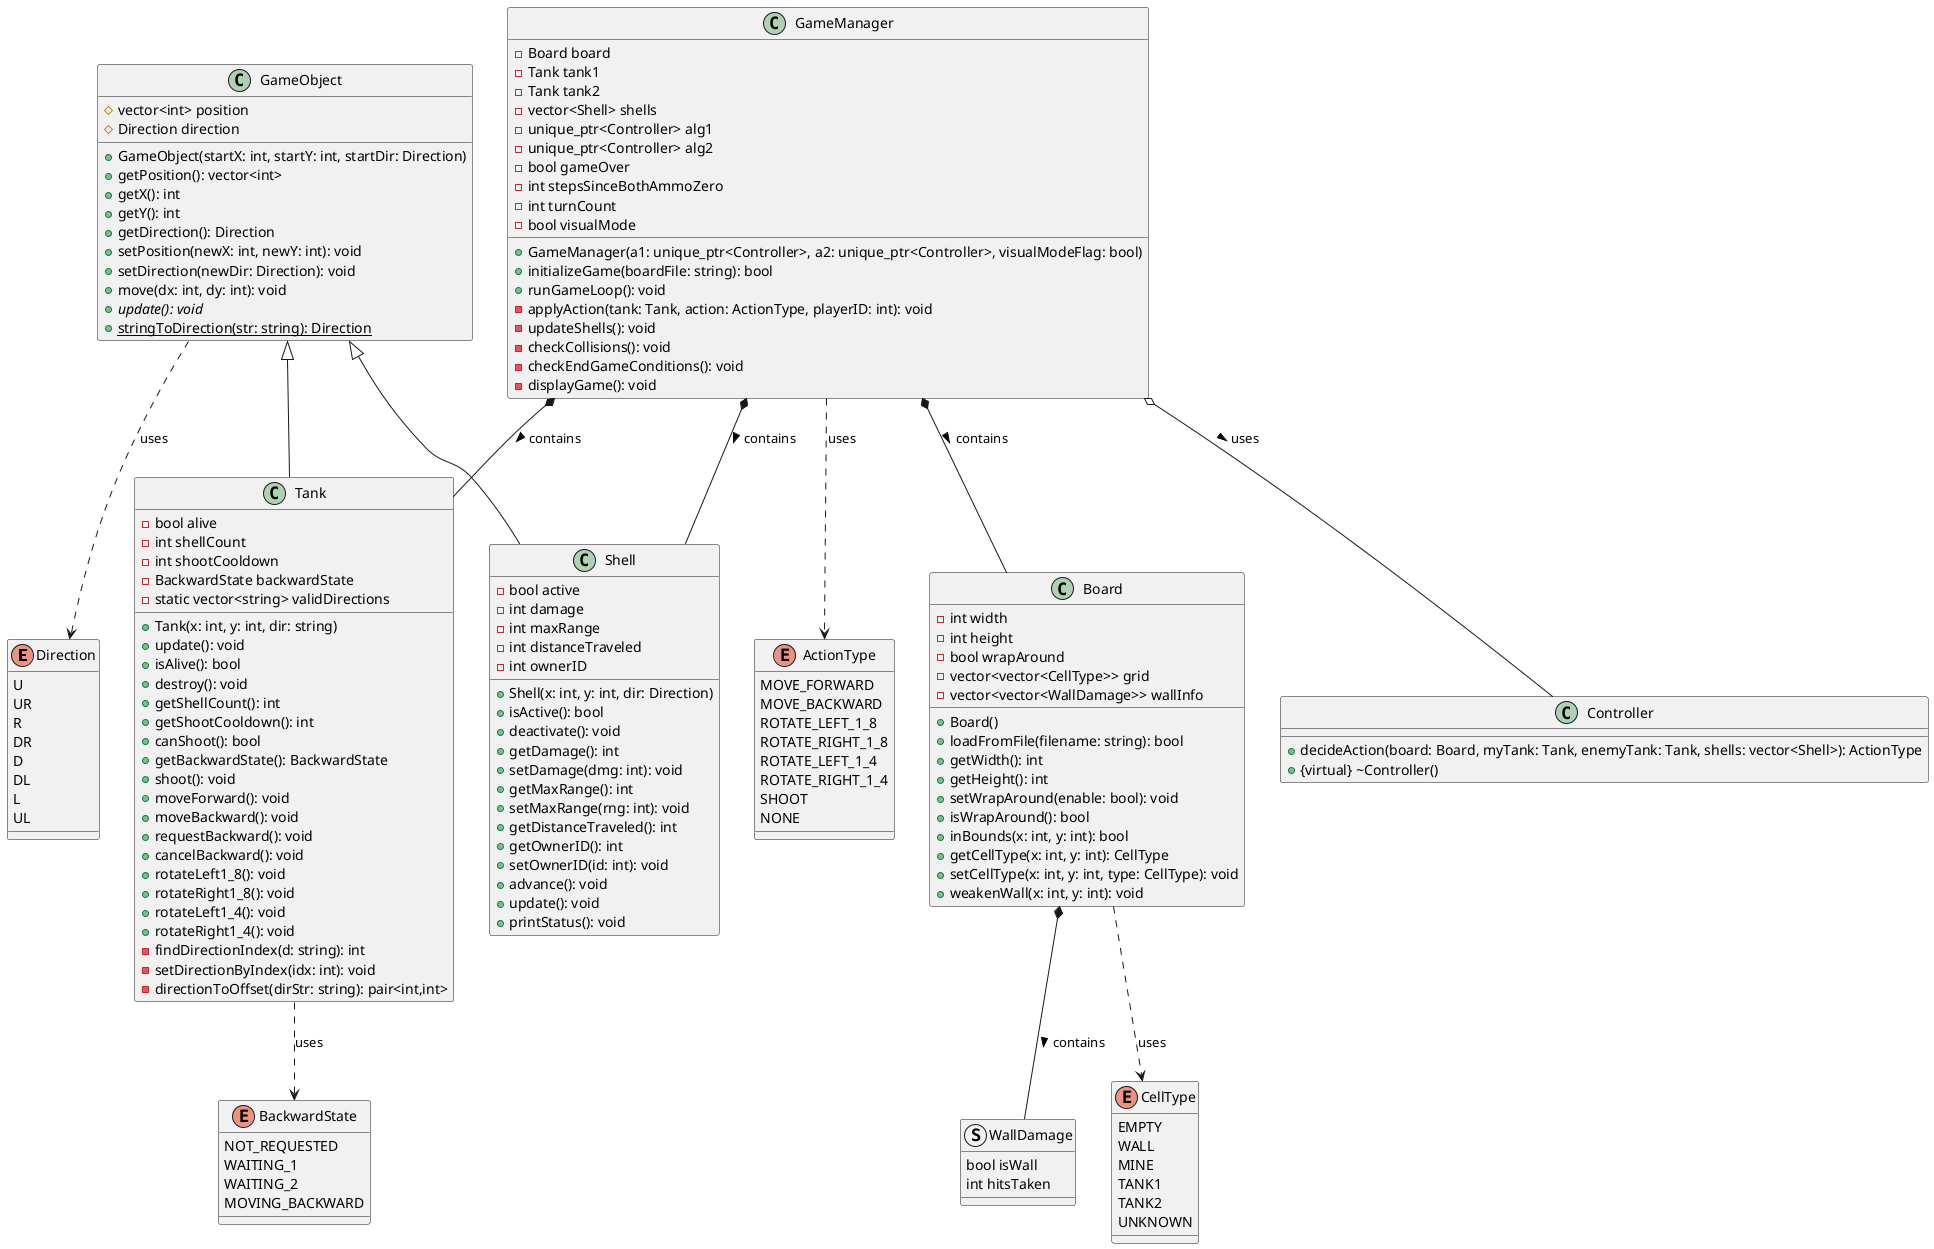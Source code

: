 @startuml TankGameClassDiagram

' Enumerations
enum Direction {
    U
    UR
    R
    DR
    D
    DL
    L
    UL
}

enum CellType {
    EMPTY
    WALL
    MINE
    TANK1
    TANK2
    UNKNOWN
}

enum ActionType {
    MOVE_FORWARD
    MOVE_BACKWARD
    ROTATE_LEFT_1_8
    ROTATE_RIGHT_1_8
    ROTATE_LEFT_1_4
    ROTATE_RIGHT_1_4
    SHOOT
    NONE
}

enum BackwardState {
    NOT_REQUESTED
    WAITING_1
    WAITING_2
    MOVING_BACKWARD
}

' Base class
class GameObject {
    # vector<int> position
    # Direction direction
    
    + GameObject(startX: int, startY: int, startDir: Direction)
    + getPosition(): vector<int>
    + getX(): int
    + getY(): int
    + getDirection(): Direction
    + setPosition(newX: int, newY: int): void
    + setDirection(newDir: Direction): void
    + move(dx: int, dy: int): void
    + {abstract} update(): void
    + {static} stringToDirection(str: string): Direction
}

' Tank class
class Tank {
    - bool alive
    - int shellCount
    - int shootCooldown
    - BackwardState backwardState
    - static vector<string> validDirections
    
    + Tank(x: int, y: int, dir: string)
    + update(): void
    + isAlive(): bool
    + destroy(): void
    + getShellCount(): int
    + getShootCooldown(): int
    + canShoot(): bool
    + getBackwardState(): BackwardState
    + shoot(): void
    + moveForward(): void
    + moveBackward(): void
    + requestBackward(): void
    + cancelBackward(): void
    + rotateLeft1_8(): void
    + rotateRight1_8(): void
    + rotateLeft1_4(): void
    + rotateRight1_4(): void
    - findDirectionIndex(d: string): int
    - setDirectionByIndex(idx: int): void
    - directionToOffset(dirStr: string): pair<int,int>
}

' Shell class
class Shell {
    - bool active
    - int damage
    - int maxRange
    - int distanceTraveled
    - int ownerID
    
    + Shell(x: int, y: int, dir: Direction)
    + isActive(): bool
    + deactivate(): void
    + getDamage(): int
    + setDamage(dmg: int): void
    + getMaxRange(): int
    + setMaxRange(rng: int): void
    + getDistanceTraveled(): int
    + getOwnerID(): int
    + setOwnerID(id: int): void
    + advance(): void
    + update(): void
    + printStatus(): void
}

' Board class
class Board {
    - int width
    - int height
    - bool wrapAround
    - vector<vector<CellType>> grid
    - vector<vector<WallDamage>> wallInfo
    
    + Board()
    + loadFromFile(filename: string): bool
    + getWidth(): int
    + getHeight(): int
    + setWrapAround(enable: bool): void
    + isWrapAround(): bool
    + inBounds(x: int, y: int): bool
    + getCellType(x: int, y: int): CellType
    + setCellType(x: int, y: int, type: CellType): void
    + weakenWall(x: int, y: int): void
}

' Controller class
class Controller {
    + decideAction(board: Board, myTank: Tank, enemyTank: Tank, shells: vector<Shell>): ActionType
    + {virtual} ~Controller()
}

' GameManager class
class GameManager {
    - Board board
    - Tank tank1
    - Tank tank2
    - vector<Shell> shells
    - unique_ptr<Controller> alg1
    - unique_ptr<Controller> alg2
    - bool gameOver
    - int stepsSinceBothAmmoZero
    - int turnCount
    - bool visualMode
    
    + GameManager(a1: unique_ptr<Controller>, a2: unique_ptr<Controller>, visualModeFlag: bool)
    + initializeGame(boardFile: string): bool
    + runGameLoop(): void
    - applyAction(tank: Tank, action: ActionType, playerID: int): void
    - updateShells(): void
    - checkCollisions(): void
    - checkEndGameConditions(): void
    - displayGame(): void
}

' Struct for wall damage tracking
struct WallDamage {
    bool isWall
    int hitsTaken
}

' Relationships
GameObject <|-- Tank
GameObject <|-- Shell
GameManager *-- Tank : contains >
GameManager *-- Board : contains >
GameManager *-- Shell : contains >
GameManager o-- Controller : uses >
GameManager ..> ActionType : uses
Tank ..> BackwardState : uses
Board ..> CellType : uses
Board *-- WallDamage : contains >
GameObject ..> Direction : uses

@enduml
